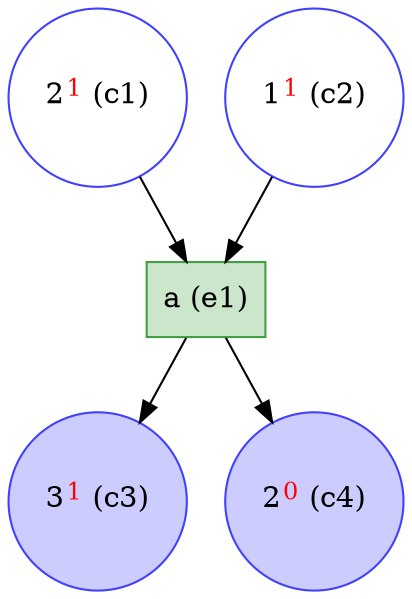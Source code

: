 digraph test {
  c1 -> e1;
  c2 -> e1;
  e1 -> c3;
  e1 -> c4;
  c1 [color="#4040ff" fillcolor="transparent" label= <2<FONT COLOR="red"><SUP>1</SUP></FONT>&nbsp;(c1)> shape=circle style=filled];
  c2 [color="#4040ff" fillcolor="transparent" label= <1<FONT COLOR="red"><SUP>1</SUP></FONT>&nbsp;(c2)> shape=circle style=filled];
  c3 [color="#4040ff" fillcolor="#ccccff" label= <3<FONT COLOR="red"><SUP>1</SUP></FONT>&nbsp;(c3)> shape=circle style=filled];
  c4 [color="#4040ff" fillcolor="#ccccff" label= <2<FONT COLOR="red"><SUP>0</SUP></FONT>&nbsp;(c4)> shape=circle style=filled];
  e1 [color="#409f40" fillcolor="#cce6cc" label="a (e1)" shape=box style=filled];
}

